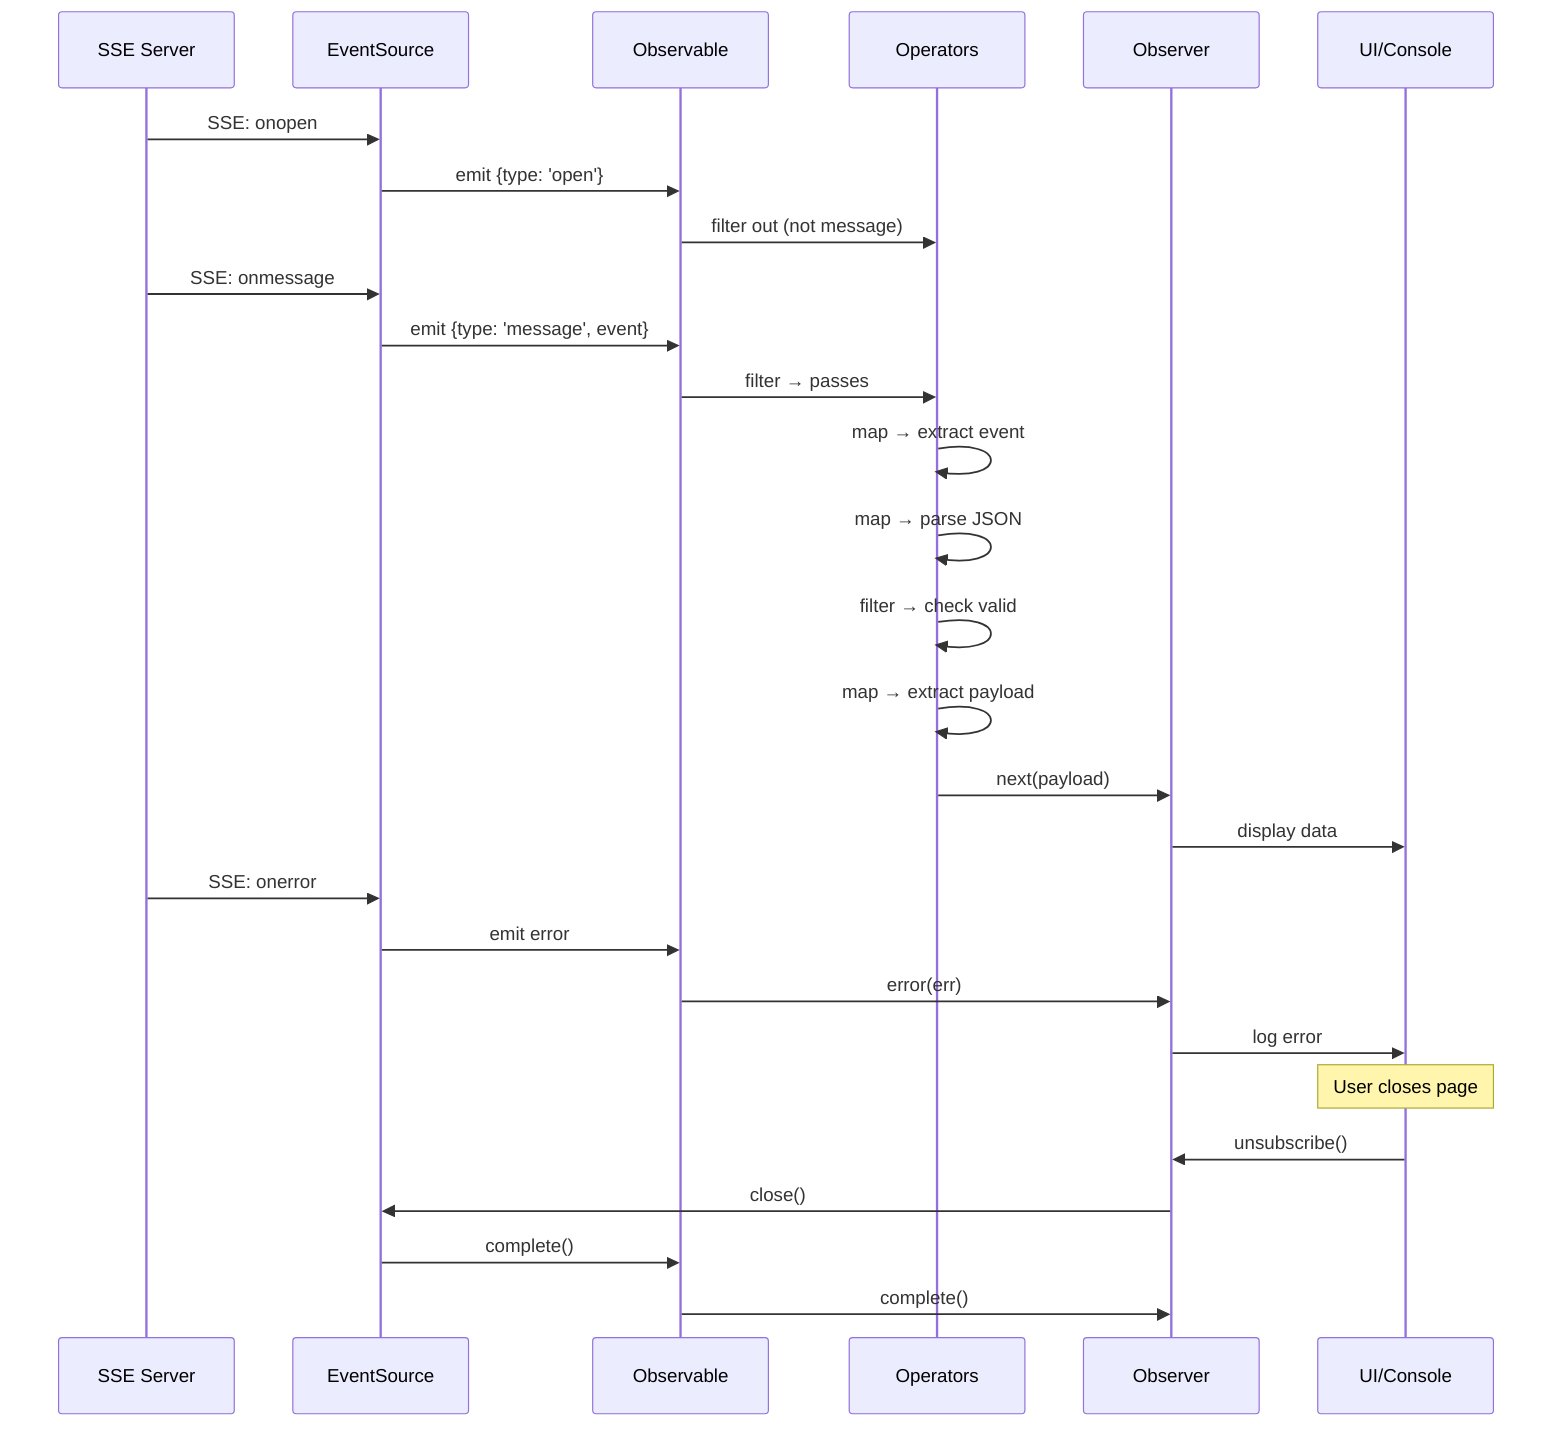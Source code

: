 sequenceDiagram
    participant Server as SSE Server
    participant ES as EventSource
    participant Obs as Observable
    participant Ops as Operators
    participant Observer as Observer
    participant UI as UI/Console

    Server->>ES: SSE: onopen
    ES->>Obs: emit {type: 'open'}
    Obs->>Ops: filter out (not message)
    
    Server->>ES: SSE: onmessage
    ES->>Obs: emit {type: 'message', event}
    Obs->>Ops: filter → passes
    Ops->>Ops: map → extract event
    Ops->>Ops: map → parse JSON
    Ops->>Ops: filter → check valid
    Ops->>Ops: map → extract payload
    Ops->>Observer: next(payload)
    Observer->>UI: display data
    
    Server->>ES: SSE: onerror
    ES->>Obs: emit error
    Obs->>Observer: error(err)
    Observer->>UI: log error
    
    Note over UI: User closes page
    UI->>Observer: unsubscribe()
    Observer->>ES: close()
    ES->>Obs: complete()
    Obs->>Observer: complete()